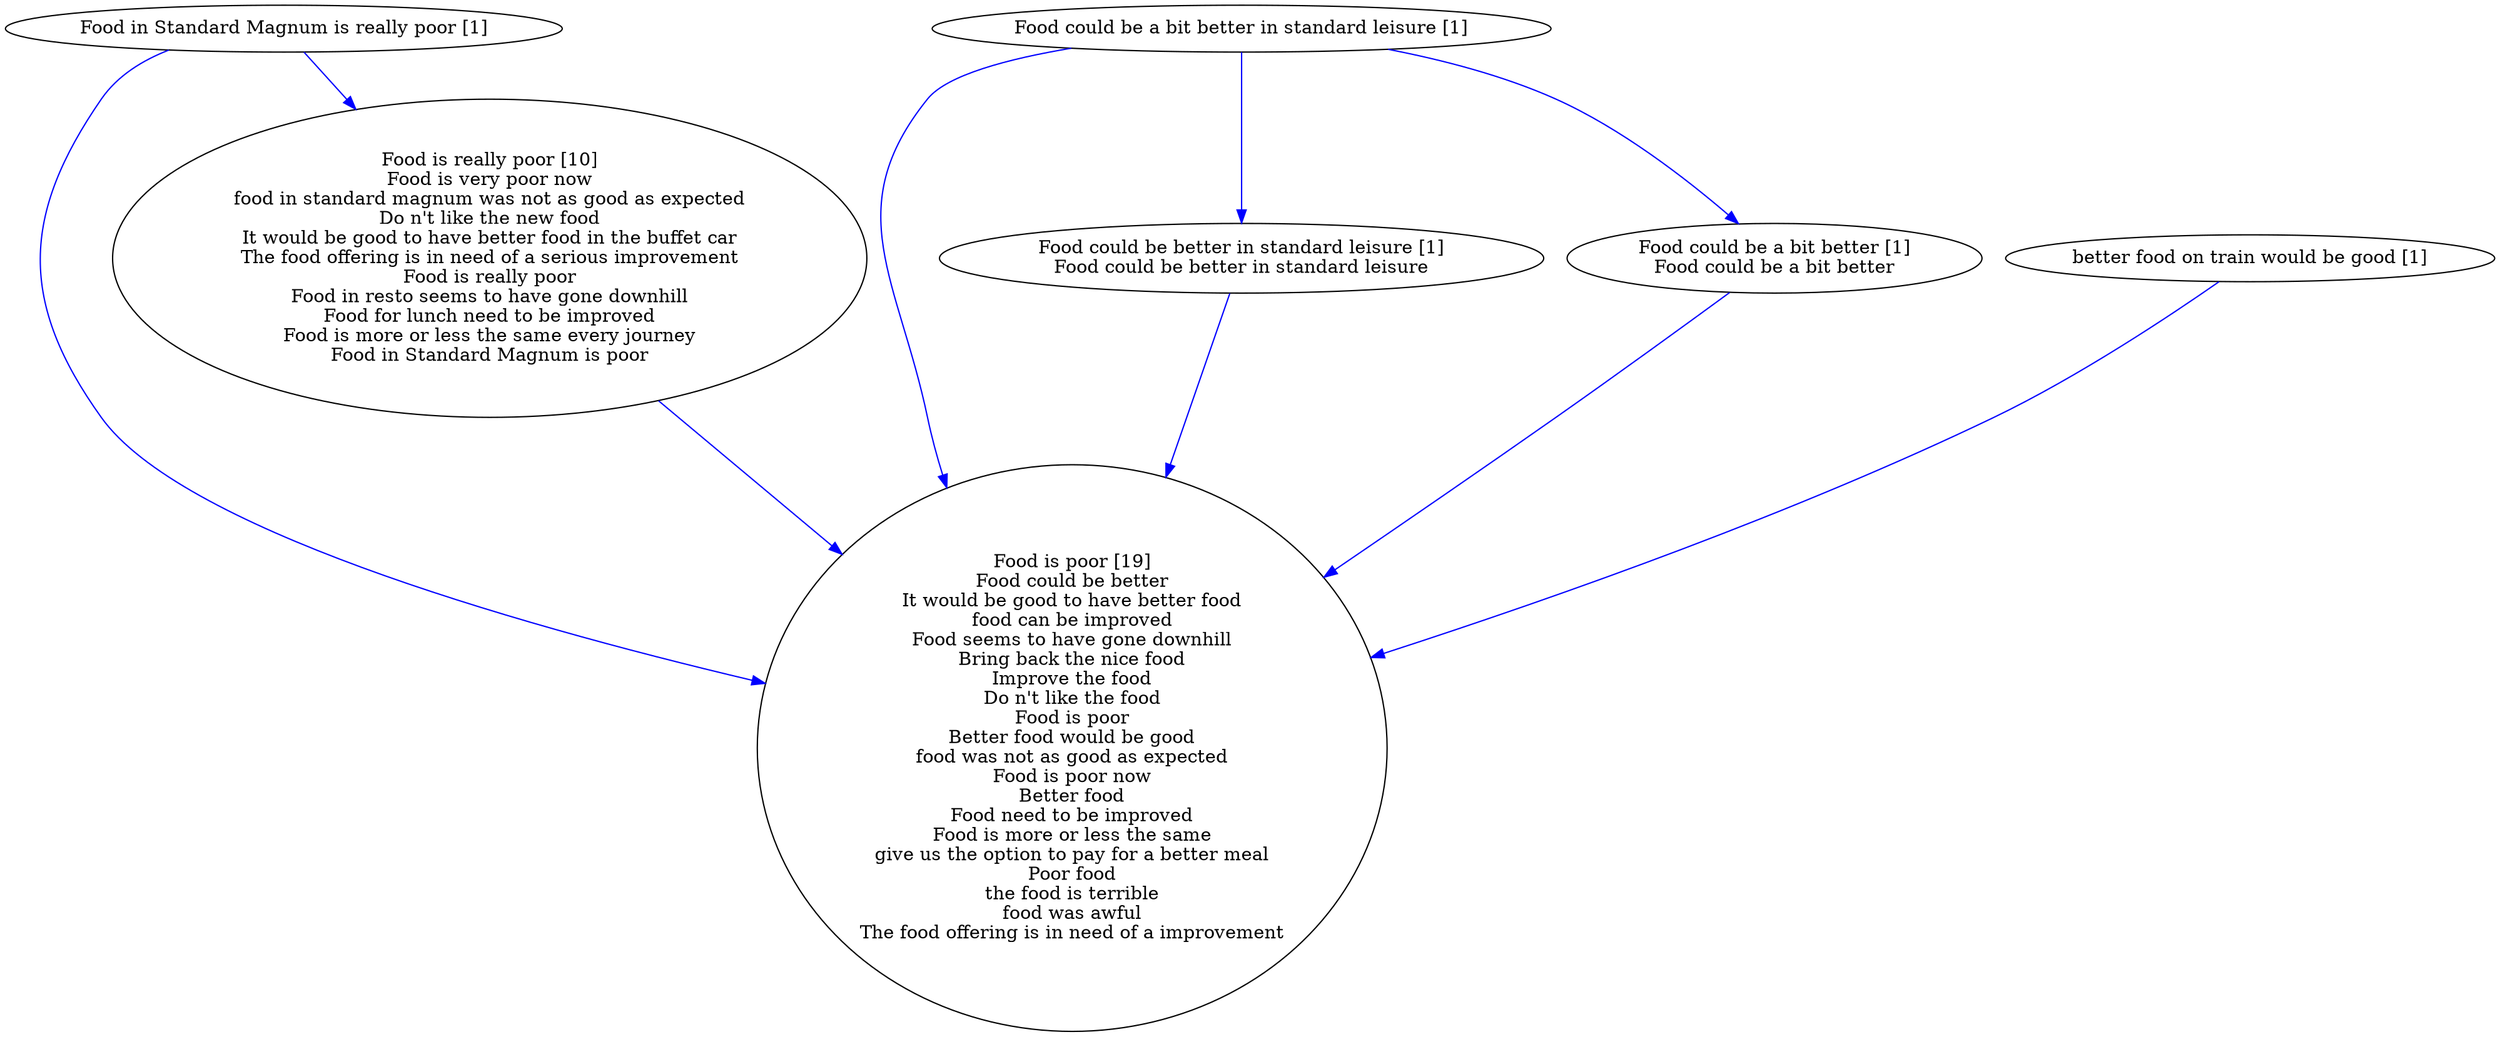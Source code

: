 digraph collapsedGraph {
"Food is poor [19]\nFood could be better\nIt would be good to have better food\nfood can be improved\nFood seems to have gone downhill\nBring back the nice food\nImprove the food\nDo n't like the food\nFood is poor\nBetter food would be good\nfood was not as good as expected\nFood is poor now\nBetter food\nFood need to be improved\nFood is more or less the same\ngive us the option to pay for a better meal\nPoor food\nthe food is terrible\nfood was awful\nThe food offering is in need of a improvement""Food is really poor [10]\nFood is very poor now\nfood in standard magnum was not as good as expected\nDo n't like the new food\nIt would be good to have better food in the buffet car\nThe food offering is in need of a serious improvement\nFood is really poor\nFood in resto seems to have gone downhill\nFood for lunch need to be improved\nFood is more or less the same every journey\nFood in Standard Magnum is poor""Food could be a bit better in standard leisure [1]""Food could be better in standard leisure [1]\nFood could be better in standard leisure""Food could be a bit better [1]\nFood could be a bit better""Food in Standard Magnum is really poor [1]""better food on train would be good [1]""Food could be a bit better in standard leisure [1]" -> "Food could be better in standard leisure [1]\nFood could be better in standard leisure" [color=blue]
"Food could be a bit better in standard leisure [1]" -> "Food could be a bit better [1]\nFood could be a bit better" [color=blue]
"Food in Standard Magnum is really poor [1]" -> "Food is really poor [10]\nFood is very poor now\nfood in standard magnum was not as good as expected\nDo n't like the new food\nIt would be good to have better food in the buffet car\nThe food offering is in need of a serious improvement\nFood is really poor\nFood in resto seems to have gone downhill\nFood for lunch need to be improved\nFood is more or less the same every journey\nFood in Standard Magnum is poor" [color=blue]
"Food could be a bit better in standard leisure [1]" -> "Food is poor [19]\nFood could be better\nIt would be good to have better food\nfood can be improved\nFood seems to have gone downhill\nBring back the nice food\nImprove the food\nDo n't like the food\nFood is poor\nBetter food would be good\nfood was not as good as expected\nFood is poor now\nBetter food\nFood need to be improved\nFood is more or less the same\ngive us the option to pay for a better meal\nPoor food\nthe food is terrible\nfood was awful\nThe food offering is in need of a improvement" [color=blue]
"Food could be better in standard leisure [1]\nFood could be better in standard leisure" -> "Food is poor [19]\nFood could be better\nIt would be good to have better food\nfood can be improved\nFood seems to have gone downhill\nBring back the nice food\nImprove the food\nDo n't like the food\nFood is poor\nBetter food would be good\nfood was not as good as expected\nFood is poor now\nBetter food\nFood need to be improved\nFood is more or less the same\ngive us the option to pay for a better meal\nPoor food\nthe food is terrible\nfood was awful\nThe food offering is in need of a improvement" [color=blue]
"Food could be a bit better [1]\nFood could be a bit better" -> "Food is poor [19]\nFood could be better\nIt would be good to have better food\nfood can be improved\nFood seems to have gone downhill\nBring back the nice food\nImprove the food\nDo n't like the food\nFood is poor\nBetter food would be good\nfood was not as good as expected\nFood is poor now\nBetter food\nFood need to be improved\nFood is more or less the same\ngive us the option to pay for a better meal\nPoor food\nthe food is terrible\nfood was awful\nThe food offering is in need of a improvement" [color=blue]
"Food in Standard Magnum is really poor [1]" -> "Food is poor [19]\nFood could be better\nIt would be good to have better food\nfood can be improved\nFood seems to have gone downhill\nBring back the nice food\nImprove the food\nDo n't like the food\nFood is poor\nBetter food would be good\nfood was not as good as expected\nFood is poor now\nBetter food\nFood need to be improved\nFood is more or less the same\ngive us the option to pay for a better meal\nPoor food\nthe food is terrible\nfood was awful\nThe food offering is in need of a improvement" [color=blue]
"better food on train would be good [1]" -> "Food is poor [19]\nFood could be better\nIt would be good to have better food\nfood can be improved\nFood seems to have gone downhill\nBring back the nice food\nImprove the food\nDo n't like the food\nFood is poor\nBetter food would be good\nfood was not as good as expected\nFood is poor now\nBetter food\nFood need to be improved\nFood is more or less the same\ngive us the option to pay for a better meal\nPoor food\nthe food is terrible\nfood was awful\nThe food offering is in need of a improvement" [color=blue]
"Food is really poor [10]\nFood is very poor now\nfood in standard magnum was not as good as expected\nDo n't like the new food\nIt would be good to have better food in the buffet car\nThe food offering is in need of a serious improvement\nFood is really poor\nFood in resto seems to have gone downhill\nFood for lunch need to be improved\nFood is more or less the same every journey\nFood in Standard Magnum is poor" -> "Food is poor [19]\nFood could be better\nIt would be good to have better food\nfood can be improved\nFood seems to have gone downhill\nBring back the nice food\nImprove the food\nDo n't like the food\nFood is poor\nBetter food would be good\nfood was not as good as expected\nFood is poor now\nBetter food\nFood need to be improved\nFood is more or less the same\ngive us the option to pay for a better meal\nPoor food\nthe food is terrible\nfood was awful\nThe food offering is in need of a improvement" [color=blue]
}